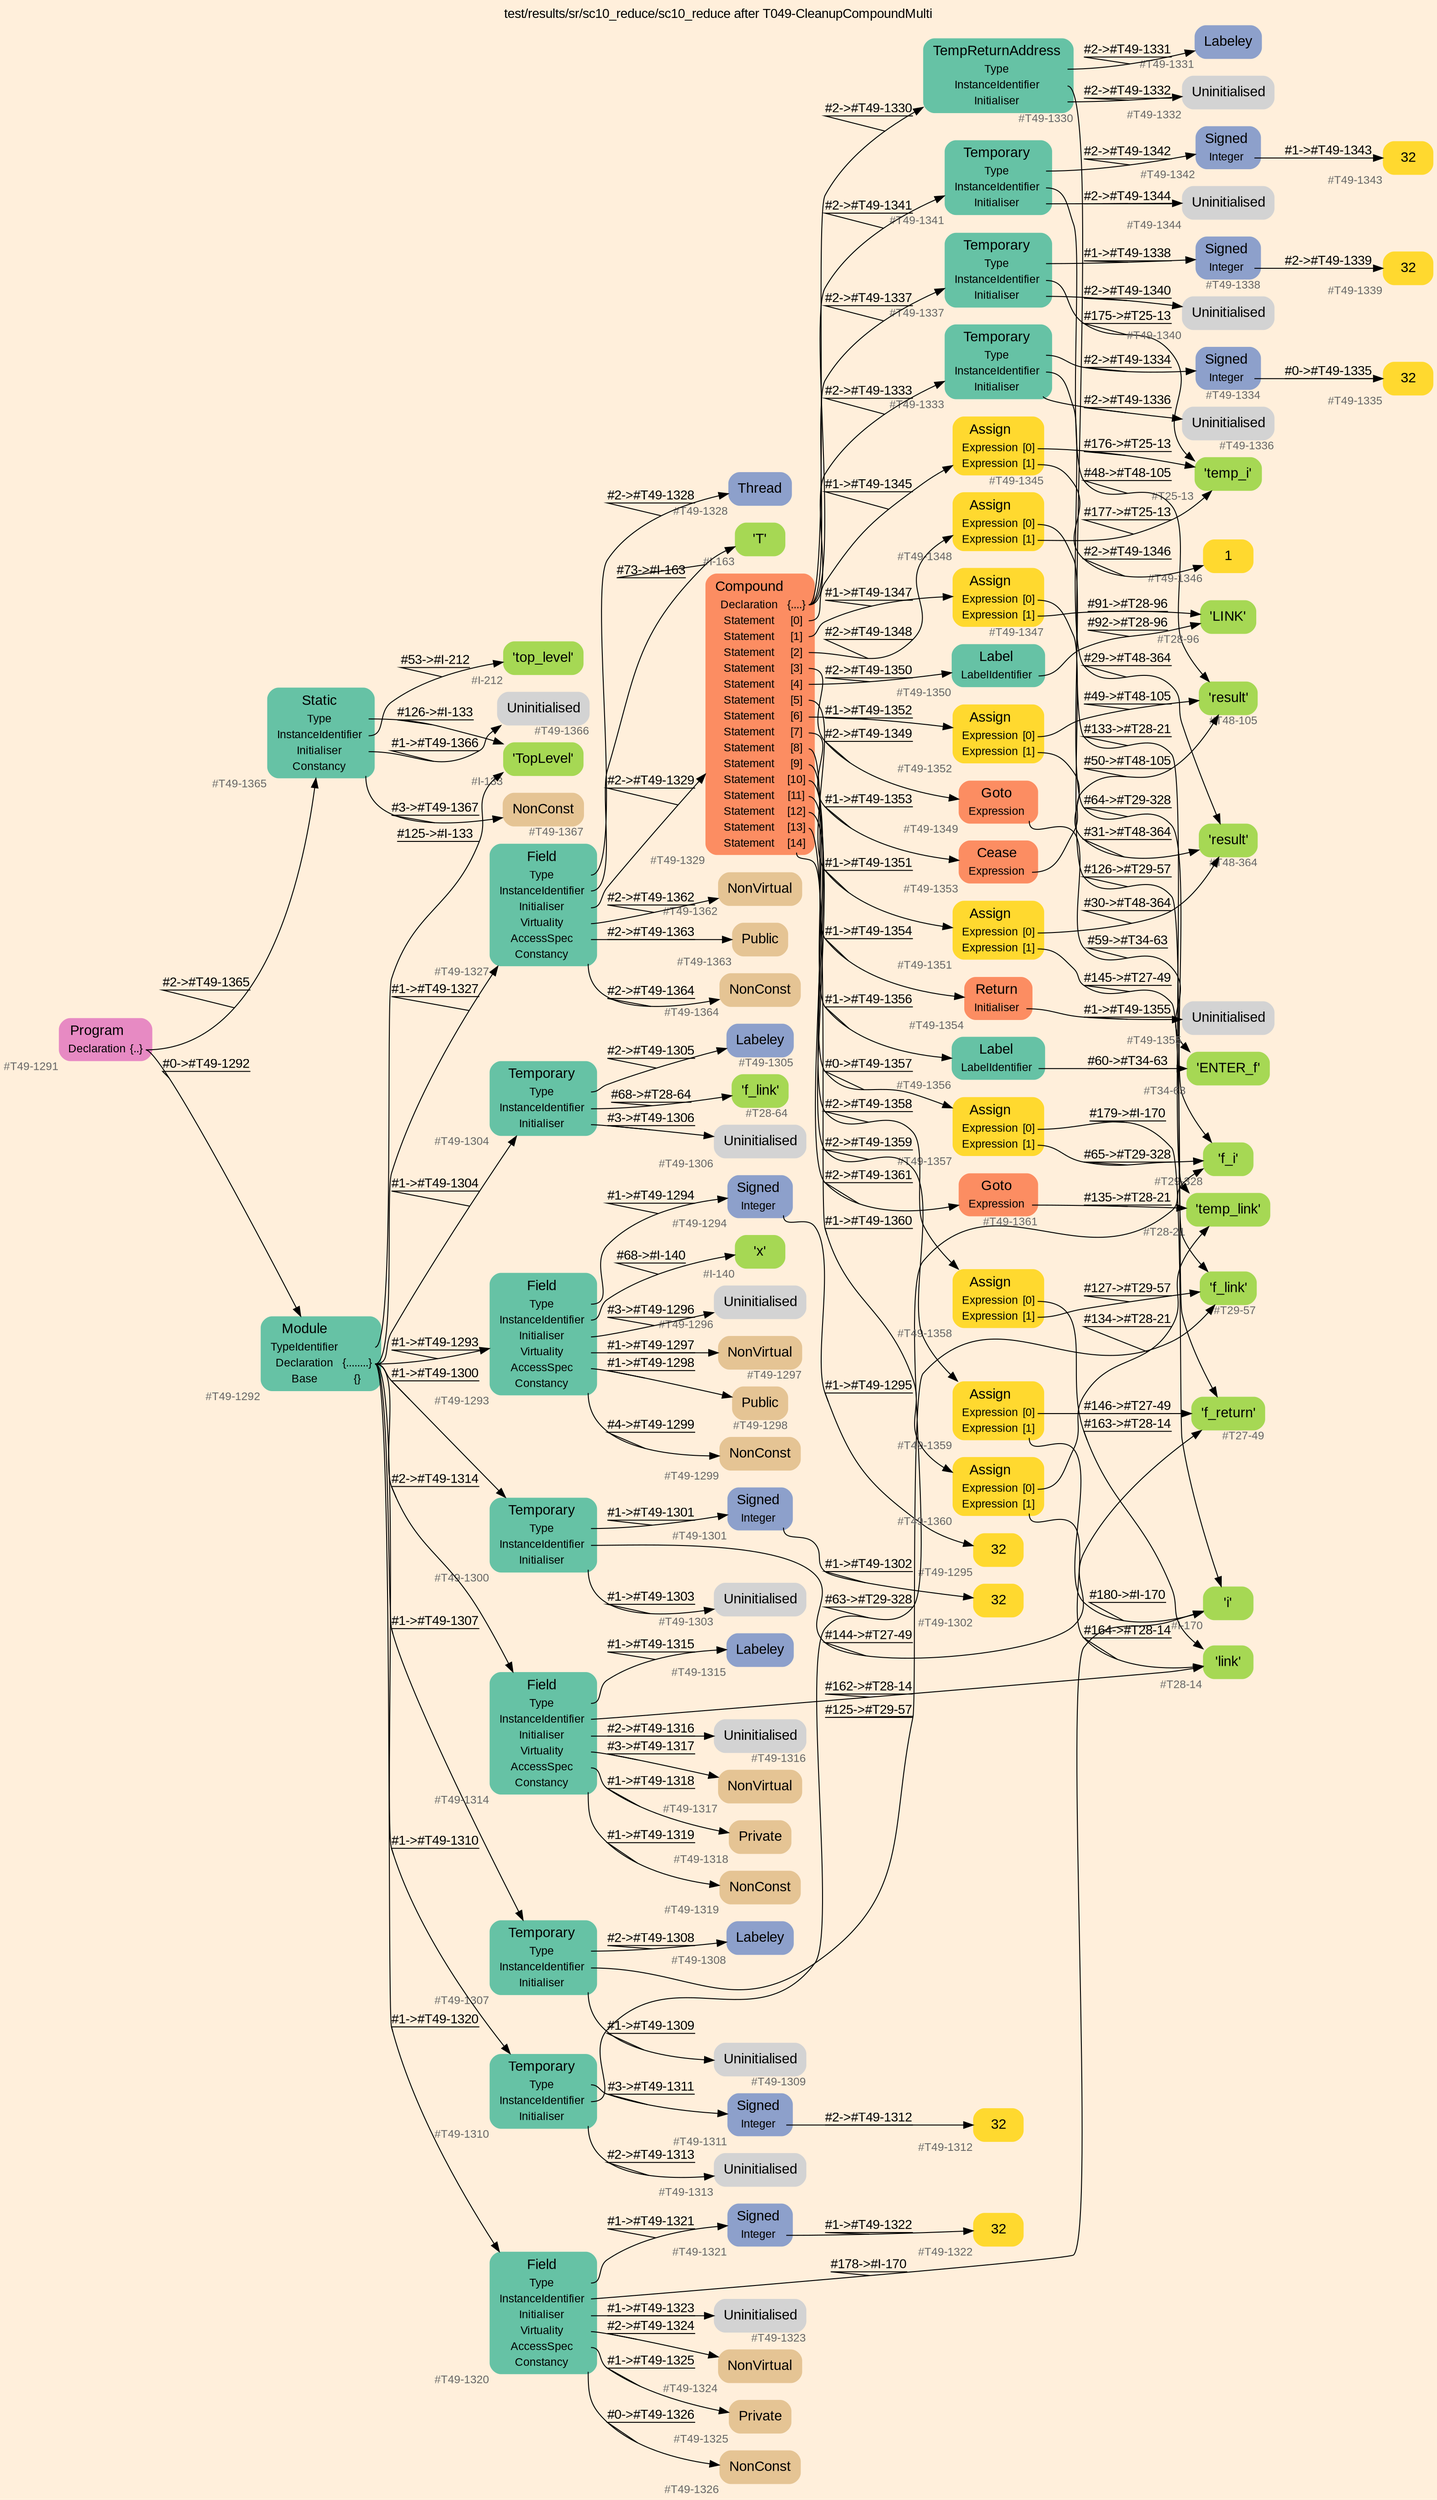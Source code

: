 digraph "test/results/sr/sc10_reduce/sc10_reduce after T049-CleanupCompoundMulti" {
label = "test/results/sr/sc10_reduce/sc10_reduce after T049-CleanupCompoundMulti"
labelloc = t
graph [
    rankdir = "LR"
    ranksep = 0.3
    bgcolor = antiquewhite1
    color = black
    fontcolor = black
    fontname = "Arial"
];
node [
    fontname = "Arial"
];
edge [
    fontname = "Arial"
];

// -------------------- node figure --------------------
// -------- block #T49-1291 ----------
"#T49-1291" [
    fillcolor = "/set28/4"
    xlabel = "#T49-1291"
    fontsize = "12"
    fontcolor = grey40
    shape = "plaintext"
    label = <<TABLE BORDER="0" CELLBORDER="0" CELLSPACING="0">
     <TR><TD><FONT COLOR="black" POINT-SIZE="15">Program</FONT></TD></TR>
     <TR><TD><FONT COLOR="black" POINT-SIZE="12">Declaration</FONT></TD><TD PORT="port0"><FONT COLOR="black" POINT-SIZE="12">{..}</FONT></TD></TR>
    </TABLE>>
    style = "rounded,filled"
];

// -------- block #T49-1292 ----------
"#T49-1292" [
    fillcolor = "/set28/1"
    xlabel = "#T49-1292"
    fontsize = "12"
    fontcolor = grey40
    shape = "plaintext"
    label = <<TABLE BORDER="0" CELLBORDER="0" CELLSPACING="0">
     <TR><TD><FONT COLOR="black" POINT-SIZE="15">Module</FONT></TD></TR>
     <TR><TD><FONT COLOR="black" POINT-SIZE="12">TypeIdentifier</FONT></TD><TD PORT="port0"></TD></TR>
     <TR><TD><FONT COLOR="black" POINT-SIZE="12">Declaration</FONT></TD><TD PORT="port1"><FONT COLOR="black" POINT-SIZE="12">{........}</FONT></TD></TR>
     <TR><TD><FONT COLOR="black" POINT-SIZE="12">Base</FONT></TD><TD PORT="port2"><FONT COLOR="black" POINT-SIZE="12">{}</FONT></TD></TR>
    </TABLE>>
    style = "rounded,filled"
];

// -------- block #I-133 ----------
"#I-133" [
    fillcolor = "/set28/5"
    xlabel = "#I-133"
    fontsize = "12"
    fontcolor = grey40
    shape = "plaintext"
    label = <<TABLE BORDER="0" CELLBORDER="0" CELLSPACING="0">
     <TR><TD><FONT COLOR="black" POINT-SIZE="15">'TopLevel'</FONT></TD></TR>
    </TABLE>>
    style = "rounded,filled"
];

// -------- block #T49-1293 ----------
"#T49-1293" [
    fillcolor = "/set28/1"
    xlabel = "#T49-1293"
    fontsize = "12"
    fontcolor = grey40
    shape = "plaintext"
    label = <<TABLE BORDER="0" CELLBORDER="0" CELLSPACING="0">
     <TR><TD><FONT COLOR="black" POINT-SIZE="15">Field</FONT></TD></TR>
     <TR><TD><FONT COLOR="black" POINT-SIZE="12">Type</FONT></TD><TD PORT="port0"></TD></TR>
     <TR><TD><FONT COLOR="black" POINT-SIZE="12">InstanceIdentifier</FONT></TD><TD PORT="port1"></TD></TR>
     <TR><TD><FONT COLOR="black" POINT-SIZE="12">Initialiser</FONT></TD><TD PORT="port2"></TD></TR>
     <TR><TD><FONT COLOR="black" POINT-SIZE="12">Virtuality</FONT></TD><TD PORT="port3"></TD></TR>
     <TR><TD><FONT COLOR="black" POINT-SIZE="12">AccessSpec</FONT></TD><TD PORT="port4"></TD></TR>
     <TR><TD><FONT COLOR="black" POINT-SIZE="12">Constancy</FONT></TD><TD PORT="port5"></TD></TR>
    </TABLE>>
    style = "rounded,filled"
];

// -------- block #T49-1294 ----------
"#T49-1294" [
    fillcolor = "/set28/3"
    xlabel = "#T49-1294"
    fontsize = "12"
    fontcolor = grey40
    shape = "plaintext"
    label = <<TABLE BORDER="0" CELLBORDER="0" CELLSPACING="0">
     <TR><TD><FONT COLOR="black" POINT-SIZE="15">Signed</FONT></TD></TR>
     <TR><TD><FONT COLOR="black" POINT-SIZE="12">Integer</FONT></TD><TD PORT="port0"></TD></TR>
    </TABLE>>
    style = "rounded,filled"
];

// -------- block #T49-1295 ----------
"#T49-1295" [
    fillcolor = "/set28/6"
    xlabel = "#T49-1295"
    fontsize = "12"
    fontcolor = grey40
    shape = "plaintext"
    label = <<TABLE BORDER="0" CELLBORDER="0" CELLSPACING="0">
     <TR><TD><FONT COLOR="black" POINT-SIZE="15">32</FONT></TD></TR>
    </TABLE>>
    style = "rounded,filled"
];

// -------- block #I-140 ----------
"#I-140" [
    fillcolor = "/set28/5"
    xlabel = "#I-140"
    fontsize = "12"
    fontcolor = grey40
    shape = "plaintext"
    label = <<TABLE BORDER="0" CELLBORDER="0" CELLSPACING="0">
     <TR><TD><FONT COLOR="black" POINT-SIZE="15">'x'</FONT></TD></TR>
    </TABLE>>
    style = "rounded,filled"
];

// -------- block #T49-1296 ----------
"#T49-1296" [
    xlabel = "#T49-1296"
    fontsize = "12"
    fontcolor = grey40
    shape = "plaintext"
    label = <<TABLE BORDER="0" CELLBORDER="0" CELLSPACING="0">
     <TR><TD><FONT COLOR="black" POINT-SIZE="15">Uninitialised</FONT></TD></TR>
    </TABLE>>
    style = "rounded,filled"
];

// -------- block #T49-1297 ----------
"#T49-1297" [
    fillcolor = "/set28/7"
    xlabel = "#T49-1297"
    fontsize = "12"
    fontcolor = grey40
    shape = "plaintext"
    label = <<TABLE BORDER="0" CELLBORDER="0" CELLSPACING="0">
     <TR><TD><FONT COLOR="black" POINT-SIZE="15">NonVirtual</FONT></TD></TR>
    </TABLE>>
    style = "rounded,filled"
];

// -------- block #T49-1298 ----------
"#T49-1298" [
    fillcolor = "/set28/7"
    xlabel = "#T49-1298"
    fontsize = "12"
    fontcolor = grey40
    shape = "plaintext"
    label = <<TABLE BORDER="0" CELLBORDER="0" CELLSPACING="0">
     <TR><TD><FONT COLOR="black" POINT-SIZE="15">Public</FONT></TD></TR>
    </TABLE>>
    style = "rounded,filled"
];

// -------- block #T49-1299 ----------
"#T49-1299" [
    fillcolor = "/set28/7"
    xlabel = "#T49-1299"
    fontsize = "12"
    fontcolor = grey40
    shape = "plaintext"
    label = <<TABLE BORDER="0" CELLBORDER="0" CELLSPACING="0">
     <TR><TD><FONT COLOR="black" POINT-SIZE="15">NonConst</FONT></TD></TR>
    </TABLE>>
    style = "rounded,filled"
];

// -------- block #T49-1300 ----------
"#T49-1300" [
    fillcolor = "/set28/1"
    xlabel = "#T49-1300"
    fontsize = "12"
    fontcolor = grey40
    shape = "plaintext"
    label = <<TABLE BORDER="0" CELLBORDER="0" CELLSPACING="0">
     <TR><TD><FONT COLOR="black" POINT-SIZE="15">Temporary</FONT></TD></TR>
     <TR><TD><FONT COLOR="black" POINT-SIZE="12">Type</FONT></TD><TD PORT="port0"></TD></TR>
     <TR><TD><FONT COLOR="black" POINT-SIZE="12">InstanceIdentifier</FONT></TD><TD PORT="port1"></TD></TR>
     <TR><TD><FONT COLOR="black" POINT-SIZE="12">Initialiser</FONT></TD><TD PORT="port2"></TD></TR>
    </TABLE>>
    style = "rounded,filled"
];

// -------- block #T49-1301 ----------
"#T49-1301" [
    fillcolor = "/set28/3"
    xlabel = "#T49-1301"
    fontsize = "12"
    fontcolor = grey40
    shape = "plaintext"
    label = <<TABLE BORDER="0" CELLBORDER="0" CELLSPACING="0">
     <TR><TD><FONT COLOR="black" POINT-SIZE="15">Signed</FONT></TD></TR>
     <TR><TD><FONT COLOR="black" POINT-SIZE="12">Integer</FONT></TD><TD PORT="port0"></TD></TR>
    </TABLE>>
    style = "rounded,filled"
];

// -------- block #T49-1302 ----------
"#T49-1302" [
    fillcolor = "/set28/6"
    xlabel = "#T49-1302"
    fontsize = "12"
    fontcolor = grey40
    shape = "plaintext"
    label = <<TABLE BORDER="0" CELLBORDER="0" CELLSPACING="0">
     <TR><TD><FONT COLOR="black" POINT-SIZE="15">32</FONT></TD></TR>
    </TABLE>>
    style = "rounded,filled"
];

// -------- block #T27-49 ----------
"#T27-49" [
    fillcolor = "/set28/5"
    xlabel = "#T27-49"
    fontsize = "12"
    fontcolor = grey40
    shape = "plaintext"
    label = <<TABLE BORDER="0" CELLBORDER="0" CELLSPACING="0">
     <TR><TD><FONT COLOR="black" POINT-SIZE="15">'f_return'</FONT></TD></TR>
    </TABLE>>
    style = "rounded,filled"
];

// -------- block #T49-1303 ----------
"#T49-1303" [
    xlabel = "#T49-1303"
    fontsize = "12"
    fontcolor = grey40
    shape = "plaintext"
    label = <<TABLE BORDER="0" CELLBORDER="0" CELLSPACING="0">
     <TR><TD><FONT COLOR="black" POINT-SIZE="15">Uninitialised</FONT></TD></TR>
    </TABLE>>
    style = "rounded,filled"
];

// -------- block #T49-1304 ----------
"#T49-1304" [
    fillcolor = "/set28/1"
    xlabel = "#T49-1304"
    fontsize = "12"
    fontcolor = grey40
    shape = "plaintext"
    label = <<TABLE BORDER="0" CELLBORDER="0" CELLSPACING="0">
     <TR><TD><FONT COLOR="black" POINT-SIZE="15">Temporary</FONT></TD></TR>
     <TR><TD><FONT COLOR="black" POINT-SIZE="12">Type</FONT></TD><TD PORT="port0"></TD></TR>
     <TR><TD><FONT COLOR="black" POINT-SIZE="12">InstanceIdentifier</FONT></TD><TD PORT="port1"></TD></TR>
     <TR><TD><FONT COLOR="black" POINT-SIZE="12">Initialiser</FONT></TD><TD PORT="port2"></TD></TR>
    </TABLE>>
    style = "rounded,filled"
];

// -------- block #T49-1305 ----------
"#T49-1305" [
    fillcolor = "/set28/3"
    xlabel = "#T49-1305"
    fontsize = "12"
    fontcolor = grey40
    shape = "plaintext"
    label = <<TABLE BORDER="0" CELLBORDER="0" CELLSPACING="0">
     <TR><TD><FONT COLOR="black" POINT-SIZE="15">Labeley</FONT></TD></TR>
    </TABLE>>
    style = "rounded,filled"
];

// -------- block #T28-64 ----------
"#T28-64" [
    fillcolor = "/set28/5"
    xlabel = "#T28-64"
    fontsize = "12"
    fontcolor = grey40
    shape = "plaintext"
    label = <<TABLE BORDER="0" CELLBORDER="0" CELLSPACING="0">
     <TR><TD><FONT COLOR="black" POINT-SIZE="15">'f_link'</FONT></TD></TR>
    </TABLE>>
    style = "rounded,filled"
];

// -------- block #T49-1306 ----------
"#T49-1306" [
    xlabel = "#T49-1306"
    fontsize = "12"
    fontcolor = grey40
    shape = "plaintext"
    label = <<TABLE BORDER="0" CELLBORDER="0" CELLSPACING="0">
     <TR><TD><FONT COLOR="black" POINT-SIZE="15">Uninitialised</FONT></TD></TR>
    </TABLE>>
    style = "rounded,filled"
];

// -------- block #T49-1307 ----------
"#T49-1307" [
    fillcolor = "/set28/1"
    xlabel = "#T49-1307"
    fontsize = "12"
    fontcolor = grey40
    shape = "plaintext"
    label = <<TABLE BORDER="0" CELLBORDER="0" CELLSPACING="0">
     <TR><TD><FONT COLOR="black" POINT-SIZE="15">Temporary</FONT></TD></TR>
     <TR><TD><FONT COLOR="black" POINT-SIZE="12">Type</FONT></TD><TD PORT="port0"></TD></TR>
     <TR><TD><FONT COLOR="black" POINT-SIZE="12">InstanceIdentifier</FONT></TD><TD PORT="port1"></TD></TR>
     <TR><TD><FONT COLOR="black" POINT-SIZE="12">Initialiser</FONT></TD><TD PORT="port2"></TD></TR>
    </TABLE>>
    style = "rounded,filled"
];

// -------- block #T49-1308 ----------
"#T49-1308" [
    fillcolor = "/set28/3"
    xlabel = "#T49-1308"
    fontsize = "12"
    fontcolor = grey40
    shape = "plaintext"
    label = <<TABLE BORDER="0" CELLBORDER="0" CELLSPACING="0">
     <TR><TD><FONT COLOR="black" POINT-SIZE="15">Labeley</FONT></TD></TR>
    </TABLE>>
    style = "rounded,filled"
];

// -------- block #T29-57 ----------
"#T29-57" [
    fillcolor = "/set28/5"
    xlabel = "#T29-57"
    fontsize = "12"
    fontcolor = grey40
    shape = "plaintext"
    label = <<TABLE BORDER="0" CELLBORDER="0" CELLSPACING="0">
     <TR><TD><FONT COLOR="black" POINT-SIZE="15">'f_link'</FONT></TD></TR>
    </TABLE>>
    style = "rounded,filled"
];

// -------- block #T49-1309 ----------
"#T49-1309" [
    xlabel = "#T49-1309"
    fontsize = "12"
    fontcolor = grey40
    shape = "plaintext"
    label = <<TABLE BORDER="0" CELLBORDER="0" CELLSPACING="0">
     <TR><TD><FONT COLOR="black" POINT-SIZE="15">Uninitialised</FONT></TD></TR>
    </TABLE>>
    style = "rounded,filled"
];

// -------- block #T49-1310 ----------
"#T49-1310" [
    fillcolor = "/set28/1"
    xlabel = "#T49-1310"
    fontsize = "12"
    fontcolor = grey40
    shape = "plaintext"
    label = <<TABLE BORDER="0" CELLBORDER="0" CELLSPACING="0">
     <TR><TD><FONT COLOR="black" POINT-SIZE="15">Temporary</FONT></TD></TR>
     <TR><TD><FONT COLOR="black" POINT-SIZE="12">Type</FONT></TD><TD PORT="port0"></TD></TR>
     <TR><TD><FONT COLOR="black" POINT-SIZE="12">InstanceIdentifier</FONT></TD><TD PORT="port1"></TD></TR>
     <TR><TD><FONT COLOR="black" POINT-SIZE="12">Initialiser</FONT></TD><TD PORT="port2"></TD></TR>
    </TABLE>>
    style = "rounded,filled"
];

// -------- block #T49-1311 ----------
"#T49-1311" [
    fillcolor = "/set28/3"
    xlabel = "#T49-1311"
    fontsize = "12"
    fontcolor = grey40
    shape = "plaintext"
    label = <<TABLE BORDER="0" CELLBORDER="0" CELLSPACING="0">
     <TR><TD><FONT COLOR="black" POINT-SIZE="15">Signed</FONT></TD></TR>
     <TR><TD><FONT COLOR="black" POINT-SIZE="12">Integer</FONT></TD><TD PORT="port0"></TD></TR>
    </TABLE>>
    style = "rounded,filled"
];

// -------- block #T49-1312 ----------
"#T49-1312" [
    fillcolor = "/set28/6"
    xlabel = "#T49-1312"
    fontsize = "12"
    fontcolor = grey40
    shape = "plaintext"
    label = <<TABLE BORDER="0" CELLBORDER="0" CELLSPACING="0">
     <TR><TD><FONT COLOR="black" POINT-SIZE="15">32</FONT></TD></TR>
    </TABLE>>
    style = "rounded,filled"
];

// -------- block #T29-328 ----------
"#T29-328" [
    fillcolor = "/set28/5"
    xlabel = "#T29-328"
    fontsize = "12"
    fontcolor = grey40
    shape = "plaintext"
    label = <<TABLE BORDER="0" CELLBORDER="0" CELLSPACING="0">
     <TR><TD><FONT COLOR="black" POINT-SIZE="15">'f_i'</FONT></TD></TR>
    </TABLE>>
    style = "rounded,filled"
];

// -------- block #T49-1313 ----------
"#T49-1313" [
    xlabel = "#T49-1313"
    fontsize = "12"
    fontcolor = grey40
    shape = "plaintext"
    label = <<TABLE BORDER="0" CELLBORDER="0" CELLSPACING="0">
     <TR><TD><FONT COLOR="black" POINT-SIZE="15">Uninitialised</FONT></TD></TR>
    </TABLE>>
    style = "rounded,filled"
];

// -------- block #T49-1314 ----------
"#T49-1314" [
    fillcolor = "/set28/1"
    xlabel = "#T49-1314"
    fontsize = "12"
    fontcolor = grey40
    shape = "plaintext"
    label = <<TABLE BORDER="0" CELLBORDER="0" CELLSPACING="0">
     <TR><TD><FONT COLOR="black" POINT-SIZE="15">Field</FONT></TD></TR>
     <TR><TD><FONT COLOR="black" POINT-SIZE="12">Type</FONT></TD><TD PORT="port0"></TD></TR>
     <TR><TD><FONT COLOR="black" POINT-SIZE="12">InstanceIdentifier</FONT></TD><TD PORT="port1"></TD></TR>
     <TR><TD><FONT COLOR="black" POINT-SIZE="12">Initialiser</FONT></TD><TD PORT="port2"></TD></TR>
     <TR><TD><FONT COLOR="black" POINT-SIZE="12">Virtuality</FONT></TD><TD PORT="port3"></TD></TR>
     <TR><TD><FONT COLOR="black" POINT-SIZE="12">AccessSpec</FONT></TD><TD PORT="port4"></TD></TR>
     <TR><TD><FONT COLOR="black" POINT-SIZE="12">Constancy</FONT></TD><TD PORT="port5"></TD></TR>
    </TABLE>>
    style = "rounded,filled"
];

// -------- block #T49-1315 ----------
"#T49-1315" [
    fillcolor = "/set28/3"
    xlabel = "#T49-1315"
    fontsize = "12"
    fontcolor = grey40
    shape = "plaintext"
    label = <<TABLE BORDER="0" CELLBORDER="0" CELLSPACING="0">
     <TR><TD><FONT COLOR="black" POINT-SIZE="15">Labeley</FONT></TD></TR>
    </TABLE>>
    style = "rounded,filled"
];

// -------- block #T28-14 ----------
"#T28-14" [
    fillcolor = "/set28/5"
    xlabel = "#T28-14"
    fontsize = "12"
    fontcolor = grey40
    shape = "plaintext"
    label = <<TABLE BORDER="0" CELLBORDER="0" CELLSPACING="0">
     <TR><TD><FONT COLOR="black" POINT-SIZE="15">'link'</FONT></TD></TR>
    </TABLE>>
    style = "rounded,filled"
];

// -------- block #T49-1316 ----------
"#T49-1316" [
    xlabel = "#T49-1316"
    fontsize = "12"
    fontcolor = grey40
    shape = "plaintext"
    label = <<TABLE BORDER="0" CELLBORDER="0" CELLSPACING="0">
     <TR><TD><FONT COLOR="black" POINT-SIZE="15">Uninitialised</FONT></TD></TR>
    </TABLE>>
    style = "rounded,filled"
];

// -------- block #T49-1317 ----------
"#T49-1317" [
    fillcolor = "/set28/7"
    xlabel = "#T49-1317"
    fontsize = "12"
    fontcolor = grey40
    shape = "plaintext"
    label = <<TABLE BORDER="0" CELLBORDER="0" CELLSPACING="0">
     <TR><TD><FONT COLOR="black" POINT-SIZE="15">NonVirtual</FONT></TD></TR>
    </TABLE>>
    style = "rounded,filled"
];

// -------- block #T49-1318 ----------
"#T49-1318" [
    fillcolor = "/set28/7"
    xlabel = "#T49-1318"
    fontsize = "12"
    fontcolor = grey40
    shape = "plaintext"
    label = <<TABLE BORDER="0" CELLBORDER="0" CELLSPACING="0">
     <TR><TD><FONT COLOR="black" POINT-SIZE="15">Private</FONT></TD></TR>
    </TABLE>>
    style = "rounded,filled"
];

// -------- block #T49-1319 ----------
"#T49-1319" [
    fillcolor = "/set28/7"
    xlabel = "#T49-1319"
    fontsize = "12"
    fontcolor = grey40
    shape = "plaintext"
    label = <<TABLE BORDER="0" CELLBORDER="0" CELLSPACING="0">
     <TR><TD><FONT COLOR="black" POINT-SIZE="15">NonConst</FONT></TD></TR>
    </TABLE>>
    style = "rounded,filled"
];

// -------- block #T49-1320 ----------
"#T49-1320" [
    fillcolor = "/set28/1"
    xlabel = "#T49-1320"
    fontsize = "12"
    fontcolor = grey40
    shape = "plaintext"
    label = <<TABLE BORDER="0" CELLBORDER="0" CELLSPACING="0">
     <TR><TD><FONT COLOR="black" POINT-SIZE="15">Field</FONT></TD></TR>
     <TR><TD><FONT COLOR="black" POINT-SIZE="12">Type</FONT></TD><TD PORT="port0"></TD></TR>
     <TR><TD><FONT COLOR="black" POINT-SIZE="12">InstanceIdentifier</FONT></TD><TD PORT="port1"></TD></TR>
     <TR><TD><FONT COLOR="black" POINT-SIZE="12">Initialiser</FONT></TD><TD PORT="port2"></TD></TR>
     <TR><TD><FONT COLOR="black" POINT-SIZE="12">Virtuality</FONT></TD><TD PORT="port3"></TD></TR>
     <TR><TD><FONT COLOR="black" POINT-SIZE="12">AccessSpec</FONT></TD><TD PORT="port4"></TD></TR>
     <TR><TD><FONT COLOR="black" POINT-SIZE="12">Constancy</FONT></TD><TD PORT="port5"></TD></TR>
    </TABLE>>
    style = "rounded,filled"
];

// -------- block #T49-1321 ----------
"#T49-1321" [
    fillcolor = "/set28/3"
    xlabel = "#T49-1321"
    fontsize = "12"
    fontcolor = grey40
    shape = "plaintext"
    label = <<TABLE BORDER="0" CELLBORDER="0" CELLSPACING="0">
     <TR><TD><FONT COLOR="black" POINT-SIZE="15">Signed</FONT></TD></TR>
     <TR><TD><FONT COLOR="black" POINT-SIZE="12">Integer</FONT></TD><TD PORT="port0"></TD></TR>
    </TABLE>>
    style = "rounded,filled"
];

// -------- block #T49-1322 ----------
"#T49-1322" [
    fillcolor = "/set28/6"
    xlabel = "#T49-1322"
    fontsize = "12"
    fontcolor = grey40
    shape = "plaintext"
    label = <<TABLE BORDER="0" CELLBORDER="0" CELLSPACING="0">
     <TR><TD><FONT COLOR="black" POINT-SIZE="15">32</FONT></TD></TR>
    </TABLE>>
    style = "rounded,filled"
];

// -------- block #I-170 ----------
"#I-170" [
    fillcolor = "/set28/5"
    xlabel = "#I-170"
    fontsize = "12"
    fontcolor = grey40
    shape = "plaintext"
    label = <<TABLE BORDER="0" CELLBORDER="0" CELLSPACING="0">
     <TR><TD><FONT COLOR="black" POINT-SIZE="15">'i'</FONT></TD></TR>
    </TABLE>>
    style = "rounded,filled"
];

// -------- block #T49-1323 ----------
"#T49-1323" [
    xlabel = "#T49-1323"
    fontsize = "12"
    fontcolor = grey40
    shape = "plaintext"
    label = <<TABLE BORDER="0" CELLBORDER="0" CELLSPACING="0">
     <TR><TD><FONT COLOR="black" POINT-SIZE="15">Uninitialised</FONT></TD></TR>
    </TABLE>>
    style = "rounded,filled"
];

// -------- block #T49-1324 ----------
"#T49-1324" [
    fillcolor = "/set28/7"
    xlabel = "#T49-1324"
    fontsize = "12"
    fontcolor = grey40
    shape = "plaintext"
    label = <<TABLE BORDER="0" CELLBORDER="0" CELLSPACING="0">
     <TR><TD><FONT COLOR="black" POINT-SIZE="15">NonVirtual</FONT></TD></TR>
    </TABLE>>
    style = "rounded,filled"
];

// -------- block #T49-1325 ----------
"#T49-1325" [
    fillcolor = "/set28/7"
    xlabel = "#T49-1325"
    fontsize = "12"
    fontcolor = grey40
    shape = "plaintext"
    label = <<TABLE BORDER="0" CELLBORDER="0" CELLSPACING="0">
     <TR><TD><FONT COLOR="black" POINT-SIZE="15">Private</FONT></TD></TR>
    </TABLE>>
    style = "rounded,filled"
];

// -------- block #T49-1326 ----------
"#T49-1326" [
    fillcolor = "/set28/7"
    xlabel = "#T49-1326"
    fontsize = "12"
    fontcolor = grey40
    shape = "plaintext"
    label = <<TABLE BORDER="0" CELLBORDER="0" CELLSPACING="0">
     <TR><TD><FONT COLOR="black" POINT-SIZE="15">NonConst</FONT></TD></TR>
    </TABLE>>
    style = "rounded,filled"
];

// -------- block #T49-1327 ----------
"#T49-1327" [
    fillcolor = "/set28/1"
    xlabel = "#T49-1327"
    fontsize = "12"
    fontcolor = grey40
    shape = "plaintext"
    label = <<TABLE BORDER="0" CELLBORDER="0" CELLSPACING="0">
     <TR><TD><FONT COLOR="black" POINT-SIZE="15">Field</FONT></TD></TR>
     <TR><TD><FONT COLOR="black" POINT-SIZE="12">Type</FONT></TD><TD PORT="port0"></TD></TR>
     <TR><TD><FONT COLOR="black" POINT-SIZE="12">InstanceIdentifier</FONT></TD><TD PORT="port1"></TD></TR>
     <TR><TD><FONT COLOR="black" POINT-SIZE="12">Initialiser</FONT></TD><TD PORT="port2"></TD></TR>
     <TR><TD><FONT COLOR="black" POINT-SIZE="12">Virtuality</FONT></TD><TD PORT="port3"></TD></TR>
     <TR><TD><FONT COLOR="black" POINT-SIZE="12">AccessSpec</FONT></TD><TD PORT="port4"></TD></TR>
     <TR><TD><FONT COLOR="black" POINT-SIZE="12">Constancy</FONT></TD><TD PORT="port5"></TD></TR>
    </TABLE>>
    style = "rounded,filled"
];

// -------- block #T49-1328 ----------
"#T49-1328" [
    fillcolor = "/set28/3"
    xlabel = "#T49-1328"
    fontsize = "12"
    fontcolor = grey40
    shape = "plaintext"
    label = <<TABLE BORDER="0" CELLBORDER="0" CELLSPACING="0">
     <TR><TD><FONT COLOR="black" POINT-SIZE="15">Thread</FONT></TD></TR>
    </TABLE>>
    style = "rounded,filled"
];

// -------- block #I-163 ----------
"#I-163" [
    fillcolor = "/set28/5"
    xlabel = "#I-163"
    fontsize = "12"
    fontcolor = grey40
    shape = "plaintext"
    label = <<TABLE BORDER="0" CELLBORDER="0" CELLSPACING="0">
     <TR><TD><FONT COLOR="black" POINT-SIZE="15">'T'</FONT></TD></TR>
    </TABLE>>
    style = "rounded,filled"
];

// -------- block #T49-1329 ----------
"#T49-1329" [
    fillcolor = "/set28/2"
    xlabel = "#T49-1329"
    fontsize = "12"
    fontcolor = grey40
    shape = "plaintext"
    label = <<TABLE BORDER="0" CELLBORDER="0" CELLSPACING="0">
     <TR><TD><FONT COLOR="black" POINT-SIZE="15">Compound</FONT></TD></TR>
     <TR><TD><FONT COLOR="black" POINT-SIZE="12">Declaration</FONT></TD><TD PORT="port0"><FONT COLOR="black" POINT-SIZE="12">{....}</FONT></TD></TR>
     <TR><TD><FONT COLOR="black" POINT-SIZE="12">Statement</FONT></TD><TD PORT="port1"><FONT COLOR="black" POINT-SIZE="12">[0]</FONT></TD></TR>
     <TR><TD><FONT COLOR="black" POINT-SIZE="12">Statement</FONT></TD><TD PORT="port2"><FONT COLOR="black" POINT-SIZE="12">[1]</FONT></TD></TR>
     <TR><TD><FONT COLOR="black" POINT-SIZE="12">Statement</FONT></TD><TD PORT="port3"><FONT COLOR="black" POINT-SIZE="12">[2]</FONT></TD></TR>
     <TR><TD><FONT COLOR="black" POINT-SIZE="12">Statement</FONT></TD><TD PORT="port4"><FONT COLOR="black" POINT-SIZE="12">[3]</FONT></TD></TR>
     <TR><TD><FONT COLOR="black" POINT-SIZE="12">Statement</FONT></TD><TD PORT="port5"><FONT COLOR="black" POINT-SIZE="12">[4]</FONT></TD></TR>
     <TR><TD><FONT COLOR="black" POINT-SIZE="12">Statement</FONT></TD><TD PORT="port6"><FONT COLOR="black" POINT-SIZE="12">[5]</FONT></TD></TR>
     <TR><TD><FONT COLOR="black" POINT-SIZE="12">Statement</FONT></TD><TD PORT="port7"><FONT COLOR="black" POINT-SIZE="12">[6]</FONT></TD></TR>
     <TR><TD><FONT COLOR="black" POINT-SIZE="12">Statement</FONT></TD><TD PORT="port8"><FONT COLOR="black" POINT-SIZE="12">[7]</FONT></TD></TR>
     <TR><TD><FONT COLOR="black" POINT-SIZE="12">Statement</FONT></TD><TD PORT="port9"><FONT COLOR="black" POINT-SIZE="12">[8]</FONT></TD></TR>
     <TR><TD><FONT COLOR="black" POINT-SIZE="12">Statement</FONT></TD><TD PORT="port10"><FONT COLOR="black" POINT-SIZE="12">[9]</FONT></TD></TR>
     <TR><TD><FONT COLOR="black" POINT-SIZE="12">Statement</FONT></TD><TD PORT="port11"><FONT COLOR="black" POINT-SIZE="12">[10]</FONT></TD></TR>
     <TR><TD><FONT COLOR="black" POINT-SIZE="12">Statement</FONT></TD><TD PORT="port12"><FONT COLOR="black" POINT-SIZE="12">[11]</FONT></TD></TR>
     <TR><TD><FONT COLOR="black" POINT-SIZE="12">Statement</FONT></TD><TD PORT="port13"><FONT COLOR="black" POINT-SIZE="12">[12]</FONT></TD></TR>
     <TR><TD><FONT COLOR="black" POINT-SIZE="12">Statement</FONT></TD><TD PORT="port14"><FONT COLOR="black" POINT-SIZE="12">[13]</FONT></TD></TR>
     <TR><TD><FONT COLOR="black" POINT-SIZE="12">Statement</FONT></TD><TD PORT="port15"><FONT COLOR="black" POINT-SIZE="12">[14]</FONT></TD></TR>
    </TABLE>>
    style = "rounded,filled"
];

// -------- block #T49-1330 ----------
"#T49-1330" [
    fillcolor = "/set28/1"
    xlabel = "#T49-1330"
    fontsize = "12"
    fontcolor = grey40
    shape = "plaintext"
    label = <<TABLE BORDER="0" CELLBORDER="0" CELLSPACING="0">
     <TR><TD><FONT COLOR="black" POINT-SIZE="15">TempReturnAddress</FONT></TD></TR>
     <TR><TD><FONT COLOR="black" POINT-SIZE="12">Type</FONT></TD><TD PORT="port0"></TD></TR>
     <TR><TD><FONT COLOR="black" POINT-SIZE="12">InstanceIdentifier</FONT></TD><TD PORT="port1"></TD></TR>
     <TR><TD><FONT COLOR="black" POINT-SIZE="12">Initialiser</FONT></TD><TD PORT="port2"></TD></TR>
    </TABLE>>
    style = "rounded,filled"
];

// -------- block #T49-1331 ----------
"#T49-1331" [
    fillcolor = "/set28/3"
    xlabel = "#T49-1331"
    fontsize = "12"
    fontcolor = grey40
    shape = "plaintext"
    label = <<TABLE BORDER="0" CELLBORDER="0" CELLSPACING="0">
     <TR><TD><FONT COLOR="black" POINT-SIZE="15">Labeley</FONT></TD></TR>
    </TABLE>>
    style = "rounded,filled"
];

// -------- block #T28-21 ----------
"#T28-21" [
    fillcolor = "/set28/5"
    xlabel = "#T28-21"
    fontsize = "12"
    fontcolor = grey40
    shape = "plaintext"
    label = <<TABLE BORDER="0" CELLBORDER="0" CELLSPACING="0">
     <TR><TD><FONT COLOR="black" POINT-SIZE="15">'temp_link'</FONT></TD></TR>
    </TABLE>>
    style = "rounded,filled"
];

// -------- block #T49-1332 ----------
"#T49-1332" [
    xlabel = "#T49-1332"
    fontsize = "12"
    fontcolor = grey40
    shape = "plaintext"
    label = <<TABLE BORDER="0" CELLBORDER="0" CELLSPACING="0">
     <TR><TD><FONT COLOR="black" POINT-SIZE="15">Uninitialised</FONT></TD></TR>
    </TABLE>>
    style = "rounded,filled"
];

// -------- block #T49-1333 ----------
"#T49-1333" [
    fillcolor = "/set28/1"
    xlabel = "#T49-1333"
    fontsize = "12"
    fontcolor = grey40
    shape = "plaintext"
    label = <<TABLE BORDER="0" CELLBORDER="0" CELLSPACING="0">
     <TR><TD><FONT COLOR="black" POINT-SIZE="15">Temporary</FONT></TD></TR>
     <TR><TD><FONT COLOR="black" POINT-SIZE="12">Type</FONT></TD><TD PORT="port0"></TD></TR>
     <TR><TD><FONT COLOR="black" POINT-SIZE="12">InstanceIdentifier</FONT></TD><TD PORT="port1"></TD></TR>
     <TR><TD><FONT COLOR="black" POINT-SIZE="12">Initialiser</FONT></TD><TD PORT="port2"></TD></TR>
    </TABLE>>
    style = "rounded,filled"
];

// -------- block #T49-1334 ----------
"#T49-1334" [
    fillcolor = "/set28/3"
    xlabel = "#T49-1334"
    fontsize = "12"
    fontcolor = grey40
    shape = "plaintext"
    label = <<TABLE BORDER="0" CELLBORDER="0" CELLSPACING="0">
     <TR><TD><FONT COLOR="black" POINT-SIZE="15">Signed</FONT></TD></TR>
     <TR><TD><FONT COLOR="black" POINT-SIZE="12">Integer</FONT></TD><TD PORT="port0"></TD></TR>
    </TABLE>>
    style = "rounded,filled"
];

// -------- block #T49-1335 ----------
"#T49-1335" [
    fillcolor = "/set28/6"
    xlabel = "#T49-1335"
    fontsize = "12"
    fontcolor = grey40
    shape = "plaintext"
    label = <<TABLE BORDER="0" CELLBORDER="0" CELLSPACING="0">
     <TR><TD><FONT COLOR="black" POINT-SIZE="15">32</FONT></TD></TR>
    </TABLE>>
    style = "rounded,filled"
];

// -------- block #T48-364 ----------
"#T48-364" [
    fillcolor = "/set28/5"
    xlabel = "#T48-364"
    fontsize = "12"
    fontcolor = grey40
    shape = "plaintext"
    label = <<TABLE BORDER="0" CELLBORDER="0" CELLSPACING="0">
     <TR><TD><FONT COLOR="black" POINT-SIZE="15">'result'</FONT></TD></TR>
    </TABLE>>
    style = "rounded,filled"
];

// -------- block #T49-1336 ----------
"#T49-1336" [
    xlabel = "#T49-1336"
    fontsize = "12"
    fontcolor = grey40
    shape = "plaintext"
    label = <<TABLE BORDER="0" CELLBORDER="0" CELLSPACING="0">
     <TR><TD><FONT COLOR="black" POINT-SIZE="15">Uninitialised</FONT></TD></TR>
    </TABLE>>
    style = "rounded,filled"
];

// -------- block #T49-1337 ----------
"#T49-1337" [
    fillcolor = "/set28/1"
    xlabel = "#T49-1337"
    fontsize = "12"
    fontcolor = grey40
    shape = "plaintext"
    label = <<TABLE BORDER="0" CELLBORDER="0" CELLSPACING="0">
     <TR><TD><FONT COLOR="black" POINT-SIZE="15">Temporary</FONT></TD></TR>
     <TR><TD><FONT COLOR="black" POINT-SIZE="12">Type</FONT></TD><TD PORT="port0"></TD></TR>
     <TR><TD><FONT COLOR="black" POINT-SIZE="12">InstanceIdentifier</FONT></TD><TD PORT="port1"></TD></TR>
     <TR><TD><FONT COLOR="black" POINT-SIZE="12">Initialiser</FONT></TD><TD PORT="port2"></TD></TR>
    </TABLE>>
    style = "rounded,filled"
];

// -------- block #T49-1338 ----------
"#T49-1338" [
    fillcolor = "/set28/3"
    xlabel = "#T49-1338"
    fontsize = "12"
    fontcolor = grey40
    shape = "plaintext"
    label = <<TABLE BORDER="0" CELLBORDER="0" CELLSPACING="0">
     <TR><TD><FONT COLOR="black" POINT-SIZE="15">Signed</FONT></TD></TR>
     <TR><TD><FONT COLOR="black" POINT-SIZE="12">Integer</FONT></TD><TD PORT="port0"></TD></TR>
    </TABLE>>
    style = "rounded,filled"
];

// -------- block #T49-1339 ----------
"#T49-1339" [
    fillcolor = "/set28/6"
    xlabel = "#T49-1339"
    fontsize = "12"
    fontcolor = grey40
    shape = "plaintext"
    label = <<TABLE BORDER="0" CELLBORDER="0" CELLSPACING="0">
     <TR><TD><FONT COLOR="black" POINT-SIZE="15">32</FONT></TD></TR>
    </TABLE>>
    style = "rounded,filled"
];

// -------- block #T25-13 ----------
"#T25-13" [
    fillcolor = "/set28/5"
    xlabel = "#T25-13"
    fontsize = "12"
    fontcolor = grey40
    shape = "plaintext"
    label = <<TABLE BORDER="0" CELLBORDER="0" CELLSPACING="0">
     <TR><TD><FONT COLOR="black" POINT-SIZE="15">'temp_i'</FONT></TD></TR>
    </TABLE>>
    style = "rounded,filled"
];

// -------- block #T49-1340 ----------
"#T49-1340" [
    xlabel = "#T49-1340"
    fontsize = "12"
    fontcolor = grey40
    shape = "plaintext"
    label = <<TABLE BORDER="0" CELLBORDER="0" CELLSPACING="0">
     <TR><TD><FONT COLOR="black" POINT-SIZE="15">Uninitialised</FONT></TD></TR>
    </TABLE>>
    style = "rounded,filled"
];

// -------- block #T49-1341 ----------
"#T49-1341" [
    fillcolor = "/set28/1"
    xlabel = "#T49-1341"
    fontsize = "12"
    fontcolor = grey40
    shape = "plaintext"
    label = <<TABLE BORDER="0" CELLBORDER="0" CELLSPACING="0">
     <TR><TD><FONT COLOR="black" POINT-SIZE="15">Temporary</FONT></TD></TR>
     <TR><TD><FONT COLOR="black" POINT-SIZE="12">Type</FONT></TD><TD PORT="port0"></TD></TR>
     <TR><TD><FONT COLOR="black" POINT-SIZE="12">InstanceIdentifier</FONT></TD><TD PORT="port1"></TD></TR>
     <TR><TD><FONT COLOR="black" POINT-SIZE="12">Initialiser</FONT></TD><TD PORT="port2"></TD></TR>
    </TABLE>>
    style = "rounded,filled"
];

// -------- block #T49-1342 ----------
"#T49-1342" [
    fillcolor = "/set28/3"
    xlabel = "#T49-1342"
    fontsize = "12"
    fontcolor = grey40
    shape = "plaintext"
    label = <<TABLE BORDER="0" CELLBORDER="0" CELLSPACING="0">
     <TR><TD><FONT COLOR="black" POINT-SIZE="15">Signed</FONT></TD></TR>
     <TR><TD><FONT COLOR="black" POINT-SIZE="12">Integer</FONT></TD><TD PORT="port0"></TD></TR>
    </TABLE>>
    style = "rounded,filled"
];

// -------- block #T49-1343 ----------
"#T49-1343" [
    fillcolor = "/set28/6"
    xlabel = "#T49-1343"
    fontsize = "12"
    fontcolor = grey40
    shape = "plaintext"
    label = <<TABLE BORDER="0" CELLBORDER="0" CELLSPACING="0">
     <TR><TD><FONT COLOR="black" POINT-SIZE="15">32</FONT></TD></TR>
    </TABLE>>
    style = "rounded,filled"
];

// -------- block #T48-105 ----------
"#T48-105" [
    fillcolor = "/set28/5"
    xlabel = "#T48-105"
    fontsize = "12"
    fontcolor = grey40
    shape = "plaintext"
    label = <<TABLE BORDER="0" CELLBORDER="0" CELLSPACING="0">
     <TR><TD><FONT COLOR="black" POINT-SIZE="15">'result'</FONT></TD></TR>
    </TABLE>>
    style = "rounded,filled"
];

// -------- block #T49-1344 ----------
"#T49-1344" [
    xlabel = "#T49-1344"
    fontsize = "12"
    fontcolor = grey40
    shape = "plaintext"
    label = <<TABLE BORDER="0" CELLBORDER="0" CELLSPACING="0">
     <TR><TD><FONT COLOR="black" POINT-SIZE="15">Uninitialised</FONT></TD></TR>
    </TABLE>>
    style = "rounded,filled"
];

// -------- block #T49-1345 ----------
"#T49-1345" [
    fillcolor = "/set28/6"
    xlabel = "#T49-1345"
    fontsize = "12"
    fontcolor = grey40
    shape = "plaintext"
    label = <<TABLE BORDER="0" CELLBORDER="0" CELLSPACING="0">
     <TR><TD><FONT COLOR="black" POINT-SIZE="15">Assign</FONT></TD></TR>
     <TR><TD><FONT COLOR="black" POINT-SIZE="12">Expression</FONT></TD><TD PORT="port0"><FONT COLOR="black" POINT-SIZE="12">[0]</FONT></TD></TR>
     <TR><TD><FONT COLOR="black" POINT-SIZE="12">Expression</FONT></TD><TD PORT="port1"><FONT COLOR="black" POINT-SIZE="12">[1]</FONT></TD></TR>
    </TABLE>>
    style = "rounded,filled"
];

// -------- block #T49-1346 ----------
"#T49-1346" [
    fillcolor = "/set28/6"
    xlabel = "#T49-1346"
    fontsize = "12"
    fontcolor = grey40
    shape = "plaintext"
    label = <<TABLE BORDER="0" CELLBORDER="0" CELLSPACING="0">
     <TR><TD><FONT COLOR="black" POINT-SIZE="15">1</FONT></TD></TR>
    </TABLE>>
    style = "rounded,filled"
];

// -------- block #T49-1347 ----------
"#T49-1347" [
    fillcolor = "/set28/6"
    xlabel = "#T49-1347"
    fontsize = "12"
    fontcolor = grey40
    shape = "plaintext"
    label = <<TABLE BORDER="0" CELLBORDER="0" CELLSPACING="0">
     <TR><TD><FONT COLOR="black" POINT-SIZE="15">Assign</FONT></TD></TR>
     <TR><TD><FONT COLOR="black" POINT-SIZE="12">Expression</FONT></TD><TD PORT="port0"><FONT COLOR="black" POINT-SIZE="12">[0]</FONT></TD></TR>
     <TR><TD><FONT COLOR="black" POINT-SIZE="12">Expression</FONT></TD><TD PORT="port1"><FONT COLOR="black" POINT-SIZE="12">[1]</FONT></TD></TR>
    </TABLE>>
    style = "rounded,filled"
];

// -------- block #T28-96 ----------
"#T28-96" [
    fillcolor = "/set28/5"
    xlabel = "#T28-96"
    fontsize = "12"
    fontcolor = grey40
    shape = "plaintext"
    label = <<TABLE BORDER="0" CELLBORDER="0" CELLSPACING="0">
     <TR><TD><FONT COLOR="black" POINT-SIZE="15">'LINK'</FONT></TD></TR>
    </TABLE>>
    style = "rounded,filled"
];

// -------- block #T49-1348 ----------
"#T49-1348" [
    fillcolor = "/set28/6"
    xlabel = "#T49-1348"
    fontsize = "12"
    fontcolor = grey40
    shape = "plaintext"
    label = <<TABLE BORDER="0" CELLBORDER="0" CELLSPACING="0">
     <TR><TD><FONT COLOR="black" POINT-SIZE="15">Assign</FONT></TD></TR>
     <TR><TD><FONT COLOR="black" POINT-SIZE="12">Expression</FONT></TD><TD PORT="port0"><FONT COLOR="black" POINT-SIZE="12">[0]</FONT></TD></TR>
     <TR><TD><FONT COLOR="black" POINT-SIZE="12">Expression</FONT></TD><TD PORT="port1"><FONT COLOR="black" POINT-SIZE="12">[1]</FONT></TD></TR>
    </TABLE>>
    style = "rounded,filled"
];

// -------- block #T49-1349 ----------
"#T49-1349" [
    fillcolor = "/set28/2"
    xlabel = "#T49-1349"
    fontsize = "12"
    fontcolor = grey40
    shape = "plaintext"
    label = <<TABLE BORDER="0" CELLBORDER="0" CELLSPACING="0">
     <TR><TD><FONT COLOR="black" POINT-SIZE="15">Goto</FONT></TD></TR>
     <TR><TD><FONT COLOR="black" POINT-SIZE="12">Expression</FONT></TD><TD PORT="port0"></TD></TR>
    </TABLE>>
    style = "rounded,filled"
];

// -------- block #T34-63 ----------
"#T34-63" [
    fillcolor = "/set28/5"
    xlabel = "#T34-63"
    fontsize = "12"
    fontcolor = grey40
    shape = "plaintext"
    label = <<TABLE BORDER="0" CELLBORDER="0" CELLSPACING="0">
     <TR><TD><FONT COLOR="black" POINT-SIZE="15">'ENTER_f'</FONT></TD></TR>
    </TABLE>>
    style = "rounded,filled"
];

// -------- block #T49-1350 ----------
"#T49-1350" [
    fillcolor = "/set28/1"
    xlabel = "#T49-1350"
    fontsize = "12"
    fontcolor = grey40
    shape = "plaintext"
    label = <<TABLE BORDER="0" CELLBORDER="0" CELLSPACING="0">
     <TR><TD><FONT COLOR="black" POINT-SIZE="15">Label</FONT></TD></TR>
     <TR><TD><FONT COLOR="black" POINT-SIZE="12">LabelIdentifier</FONT></TD><TD PORT="port0"></TD></TR>
    </TABLE>>
    style = "rounded,filled"
];

// -------- block #T49-1351 ----------
"#T49-1351" [
    fillcolor = "/set28/6"
    xlabel = "#T49-1351"
    fontsize = "12"
    fontcolor = grey40
    shape = "plaintext"
    label = <<TABLE BORDER="0" CELLBORDER="0" CELLSPACING="0">
     <TR><TD><FONT COLOR="black" POINT-SIZE="15">Assign</FONT></TD></TR>
     <TR><TD><FONT COLOR="black" POINT-SIZE="12">Expression</FONT></TD><TD PORT="port0"><FONT COLOR="black" POINT-SIZE="12">[0]</FONT></TD></TR>
     <TR><TD><FONT COLOR="black" POINT-SIZE="12">Expression</FONT></TD><TD PORT="port1"><FONT COLOR="black" POINT-SIZE="12">[1]</FONT></TD></TR>
    </TABLE>>
    style = "rounded,filled"
];

// -------- block #T49-1352 ----------
"#T49-1352" [
    fillcolor = "/set28/6"
    xlabel = "#T49-1352"
    fontsize = "12"
    fontcolor = grey40
    shape = "plaintext"
    label = <<TABLE BORDER="0" CELLBORDER="0" CELLSPACING="0">
     <TR><TD><FONT COLOR="black" POINT-SIZE="15">Assign</FONT></TD></TR>
     <TR><TD><FONT COLOR="black" POINT-SIZE="12">Expression</FONT></TD><TD PORT="port0"><FONT COLOR="black" POINT-SIZE="12">[0]</FONT></TD></TR>
     <TR><TD><FONT COLOR="black" POINT-SIZE="12">Expression</FONT></TD><TD PORT="port1"><FONT COLOR="black" POINT-SIZE="12">[1]</FONT></TD></TR>
    </TABLE>>
    style = "rounded,filled"
];

// -------- block #T49-1353 ----------
"#T49-1353" [
    fillcolor = "/set28/2"
    xlabel = "#T49-1353"
    fontsize = "12"
    fontcolor = grey40
    shape = "plaintext"
    label = <<TABLE BORDER="0" CELLBORDER="0" CELLSPACING="0">
     <TR><TD><FONT COLOR="black" POINT-SIZE="15">Cease</FONT></TD></TR>
     <TR><TD><FONT COLOR="black" POINT-SIZE="12">Expression</FONT></TD><TD PORT="port0"></TD></TR>
    </TABLE>>
    style = "rounded,filled"
];

// -------- block #T49-1354 ----------
"#T49-1354" [
    fillcolor = "/set28/2"
    xlabel = "#T49-1354"
    fontsize = "12"
    fontcolor = grey40
    shape = "plaintext"
    label = <<TABLE BORDER="0" CELLBORDER="0" CELLSPACING="0">
     <TR><TD><FONT COLOR="black" POINT-SIZE="15">Return</FONT></TD></TR>
     <TR><TD><FONT COLOR="black" POINT-SIZE="12">Initialiser</FONT></TD><TD PORT="port0"></TD></TR>
    </TABLE>>
    style = "rounded,filled"
];

// -------- block #T49-1355 ----------
"#T49-1355" [
    xlabel = "#T49-1355"
    fontsize = "12"
    fontcolor = grey40
    shape = "plaintext"
    label = <<TABLE BORDER="0" CELLBORDER="0" CELLSPACING="0">
     <TR><TD><FONT COLOR="black" POINT-SIZE="15">Uninitialised</FONT></TD></TR>
    </TABLE>>
    style = "rounded,filled"
];

// -------- block #T49-1356 ----------
"#T49-1356" [
    fillcolor = "/set28/1"
    xlabel = "#T49-1356"
    fontsize = "12"
    fontcolor = grey40
    shape = "plaintext"
    label = <<TABLE BORDER="0" CELLBORDER="0" CELLSPACING="0">
     <TR><TD><FONT COLOR="black" POINT-SIZE="15">Label</FONT></TD></TR>
     <TR><TD><FONT COLOR="black" POINT-SIZE="12">LabelIdentifier</FONT></TD><TD PORT="port0"></TD></TR>
    </TABLE>>
    style = "rounded,filled"
];

// -------- block #T49-1357 ----------
"#T49-1357" [
    fillcolor = "/set28/6"
    xlabel = "#T49-1357"
    fontsize = "12"
    fontcolor = grey40
    shape = "plaintext"
    label = <<TABLE BORDER="0" CELLBORDER="0" CELLSPACING="0">
     <TR><TD><FONT COLOR="black" POINT-SIZE="15">Assign</FONT></TD></TR>
     <TR><TD><FONT COLOR="black" POINT-SIZE="12">Expression</FONT></TD><TD PORT="port0"><FONT COLOR="black" POINT-SIZE="12">[0]</FONT></TD></TR>
     <TR><TD><FONT COLOR="black" POINT-SIZE="12">Expression</FONT></TD><TD PORT="port1"><FONT COLOR="black" POINT-SIZE="12">[1]</FONT></TD></TR>
    </TABLE>>
    style = "rounded,filled"
];

// -------- block #T49-1358 ----------
"#T49-1358" [
    fillcolor = "/set28/6"
    xlabel = "#T49-1358"
    fontsize = "12"
    fontcolor = grey40
    shape = "plaintext"
    label = <<TABLE BORDER="0" CELLBORDER="0" CELLSPACING="0">
     <TR><TD><FONT COLOR="black" POINT-SIZE="15">Assign</FONT></TD></TR>
     <TR><TD><FONT COLOR="black" POINT-SIZE="12">Expression</FONT></TD><TD PORT="port0"><FONT COLOR="black" POINT-SIZE="12">[0]</FONT></TD></TR>
     <TR><TD><FONT COLOR="black" POINT-SIZE="12">Expression</FONT></TD><TD PORT="port1"><FONT COLOR="black" POINT-SIZE="12">[1]</FONT></TD></TR>
    </TABLE>>
    style = "rounded,filled"
];

// -------- block #T49-1359 ----------
"#T49-1359" [
    fillcolor = "/set28/6"
    xlabel = "#T49-1359"
    fontsize = "12"
    fontcolor = grey40
    shape = "plaintext"
    label = <<TABLE BORDER="0" CELLBORDER="0" CELLSPACING="0">
     <TR><TD><FONT COLOR="black" POINT-SIZE="15">Assign</FONT></TD></TR>
     <TR><TD><FONT COLOR="black" POINT-SIZE="12">Expression</FONT></TD><TD PORT="port0"><FONT COLOR="black" POINT-SIZE="12">[0]</FONT></TD></TR>
     <TR><TD><FONT COLOR="black" POINT-SIZE="12">Expression</FONT></TD><TD PORT="port1"><FONT COLOR="black" POINT-SIZE="12">[1]</FONT></TD></TR>
    </TABLE>>
    style = "rounded,filled"
];

// -------- block #T49-1360 ----------
"#T49-1360" [
    fillcolor = "/set28/6"
    xlabel = "#T49-1360"
    fontsize = "12"
    fontcolor = grey40
    shape = "plaintext"
    label = <<TABLE BORDER="0" CELLBORDER="0" CELLSPACING="0">
     <TR><TD><FONT COLOR="black" POINT-SIZE="15">Assign</FONT></TD></TR>
     <TR><TD><FONT COLOR="black" POINT-SIZE="12">Expression</FONT></TD><TD PORT="port0"><FONT COLOR="black" POINT-SIZE="12">[0]</FONT></TD></TR>
     <TR><TD><FONT COLOR="black" POINT-SIZE="12">Expression</FONT></TD><TD PORT="port1"><FONT COLOR="black" POINT-SIZE="12">[1]</FONT></TD></TR>
    </TABLE>>
    style = "rounded,filled"
];

// -------- block #T49-1361 ----------
"#T49-1361" [
    fillcolor = "/set28/2"
    xlabel = "#T49-1361"
    fontsize = "12"
    fontcolor = grey40
    shape = "plaintext"
    label = <<TABLE BORDER="0" CELLBORDER="0" CELLSPACING="0">
     <TR><TD><FONT COLOR="black" POINT-SIZE="15">Goto</FONT></TD></TR>
     <TR><TD><FONT COLOR="black" POINT-SIZE="12">Expression</FONT></TD><TD PORT="port0"></TD></TR>
    </TABLE>>
    style = "rounded,filled"
];

// -------- block #T49-1362 ----------
"#T49-1362" [
    fillcolor = "/set28/7"
    xlabel = "#T49-1362"
    fontsize = "12"
    fontcolor = grey40
    shape = "plaintext"
    label = <<TABLE BORDER="0" CELLBORDER="0" CELLSPACING="0">
     <TR><TD><FONT COLOR="black" POINT-SIZE="15">NonVirtual</FONT></TD></TR>
    </TABLE>>
    style = "rounded,filled"
];

// -------- block #T49-1363 ----------
"#T49-1363" [
    fillcolor = "/set28/7"
    xlabel = "#T49-1363"
    fontsize = "12"
    fontcolor = grey40
    shape = "plaintext"
    label = <<TABLE BORDER="0" CELLBORDER="0" CELLSPACING="0">
     <TR><TD><FONT COLOR="black" POINT-SIZE="15">Public</FONT></TD></TR>
    </TABLE>>
    style = "rounded,filled"
];

// -------- block #T49-1364 ----------
"#T49-1364" [
    fillcolor = "/set28/7"
    xlabel = "#T49-1364"
    fontsize = "12"
    fontcolor = grey40
    shape = "plaintext"
    label = <<TABLE BORDER="0" CELLBORDER="0" CELLSPACING="0">
     <TR><TD><FONT COLOR="black" POINT-SIZE="15">NonConst</FONT></TD></TR>
    </TABLE>>
    style = "rounded,filled"
];

// -------- block #T49-1365 ----------
"#T49-1365" [
    fillcolor = "/set28/1"
    xlabel = "#T49-1365"
    fontsize = "12"
    fontcolor = grey40
    shape = "plaintext"
    label = <<TABLE BORDER="0" CELLBORDER="0" CELLSPACING="0">
     <TR><TD><FONT COLOR="black" POINT-SIZE="15">Static</FONT></TD></TR>
     <TR><TD><FONT COLOR="black" POINT-SIZE="12">Type</FONT></TD><TD PORT="port0"></TD></TR>
     <TR><TD><FONT COLOR="black" POINT-SIZE="12">InstanceIdentifier</FONT></TD><TD PORT="port1"></TD></TR>
     <TR><TD><FONT COLOR="black" POINT-SIZE="12">Initialiser</FONT></TD><TD PORT="port2"></TD></TR>
     <TR><TD><FONT COLOR="black" POINT-SIZE="12">Constancy</FONT></TD><TD PORT="port3"></TD></TR>
    </TABLE>>
    style = "rounded,filled"
];

// -------- block #I-212 ----------
"#I-212" [
    fillcolor = "/set28/5"
    xlabel = "#I-212"
    fontsize = "12"
    fontcolor = grey40
    shape = "plaintext"
    label = <<TABLE BORDER="0" CELLBORDER="0" CELLSPACING="0">
     <TR><TD><FONT COLOR="black" POINT-SIZE="15">'top_level'</FONT></TD></TR>
    </TABLE>>
    style = "rounded,filled"
];

// -------- block #T49-1366 ----------
"#T49-1366" [
    xlabel = "#T49-1366"
    fontsize = "12"
    fontcolor = grey40
    shape = "plaintext"
    label = <<TABLE BORDER="0" CELLBORDER="0" CELLSPACING="0">
     <TR><TD><FONT COLOR="black" POINT-SIZE="15">Uninitialised</FONT></TD></TR>
    </TABLE>>
    style = "rounded,filled"
];

// -------- block #T49-1367 ----------
"#T49-1367" [
    fillcolor = "/set28/7"
    xlabel = "#T49-1367"
    fontsize = "12"
    fontcolor = grey40
    shape = "plaintext"
    label = <<TABLE BORDER="0" CELLBORDER="0" CELLSPACING="0">
     <TR><TD><FONT COLOR="black" POINT-SIZE="15">NonConst</FONT></TD></TR>
    </TABLE>>
    style = "rounded,filled"
];

"#T49-1291":port0 -> "#T49-1292" [
    label = "#0-&gt;#T49-1292"
    decorate = true
    color = black
    fontcolor = black
];

"#T49-1291":port0 -> "#T49-1365" [
    label = "#2-&gt;#T49-1365"
    decorate = true
    color = black
    fontcolor = black
];

"#T49-1292":port0 -> "#I-133" [
    label = "#125-&gt;#I-133"
    decorate = true
    color = black
    fontcolor = black
];

"#T49-1292":port1 -> "#T49-1293" [
    label = "#1-&gt;#T49-1293"
    decorate = true
    color = black
    fontcolor = black
];

"#T49-1292":port1 -> "#T49-1300" [
    label = "#1-&gt;#T49-1300"
    decorate = true
    color = black
    fontcolor = black
];

"#T49-1292":port1 -> "#T49-1304" [
    label = "#1-&gt;#T49-1304"
    decorate = true
    color = black
    fontcolor = black
];

"#T49-1292":port1 -> "#T49-1307" [
    label = "#1-&gt;#T49-1307"
    decorate = true
    color = black
    fontcolor = black
];

"#T49-1292":port1 -> "#T49-1310" [
    label = "#1-&gt;#T49-1310"
    decorate = true
    color = black
    fontcolor = black
];

"#T49-1292":port1 -> "#T49-1314" [
    label = "#2-&gt;#T49-1314"
    decorate = true
    color = black
    fontcolor = black
];

"#T49-1292":port1 -> "#T49-1320" [
    label = "#1-&gt;#T49-1320"
    decorate = true
    color = black
    fontcolor = black
];

"#T49-1292":port1 -> "#T49-1327" [
    label = "#1-&gt;#T49-1327"
    decorate = true
    color = black
    fontcolor = black
];

"#T49-1293":port0 -> "#T49-1294" [
    label = "#1-&gt;#T49-1294"
    decorate = true
    color = black
    fontcolor = black
];

"#T49-1293":port1 -> "#I-140" [
    label = "#68-&gt;#I-140"
    decorate = true
    color = black
    fontcolor = black
];

"#T49-1293":port2 -> "#T49-1296" [
    label = "#3-&gt;#T49-1296"
    decorate = true
    color = black
    fontcolor = black
];

"#T49-1293":port3 -> "#T49-1297" [
    label = "#1-&gt;#T49-1297"
    decorate = true
    color = black
    fontcolor = black
];

"#T49-1293":port4 -> "#T49-1298" [
    label = "#1-&gt;#T49-1298"
    decorate = true
    color = black
    fontcolor = black
];

"#T49-1293":port5 -> "#T49-1299" [
    label = "#4-&gt;#T49-1299"
    decorate = true
    color = black
    fontcolor = black
];

"#T49-1294":port0 -> "#T49-1295" [
    label = "#1-&gt;#T49-1295"
    decorate = true
    color = black
    fontcolor = black
];

"#T49-1300":port0 -> "#T49-1301" [
    label = "#1-&gt;#T49-1301"
    decorate = true
    color = black
    fontcolor = black
];

"#T49-1300":port1 -> "#T27-49" [
    label = "#144-&gt;#T27-49"
    decorate = true
    color = black
    fontcolor = black
];

"#T49-1300":port2 -> "#T49-1303" [
    label = "#1-&gt;#T49-1303"
    decorate = true
    color = black
    fontcolor = black
];

"#T49-1301":port0 -> "#T49-1302" [
    label = "#1-&gt;#T49-1302"
    decorate = true
    color = black
    fontcolor = black
];

"#T49-1304":port0 -> "#T49-1305" [
    label = "#2-&gt;#T49-1305"
    decorate = true
    color = black
    fontcolor = black
];

"#T49-1304":port1 -> "#T28-64" [
    label = "#68-&gt;#T28-64"
    decorate = true
    color = black
    fontcolor = black
];

"#T49-1304":port2 -> "#T49-1306" [
    label = "#3-&gt;#T49-1306"
    decorate = true
    color = black
    fontcolor = black
];

"#T49-1307":port0 -> "#T49-1308" [
    label = "#2-&gt;#T49-1308"
    decorate = true
    color = black
    fontcolor = black
];

"#T49-1307":port1 -> "#T29-57" [
    label = "#125-&gt;#T29-57"
    decorate = true
    color = black
    fontcolor = black
];

"#T49-1307":port2 -> "#T49-1309" [
    label = "#1-&gt;#T49-1309"
    decorate = true
    color = black
    fontcolor = black
];

"#T49-1310":port0 -> "#T49-1311" [
    label = "#3-&gt;#T49-1311"
    decorate = true
    color = black
    fontcolor = black
];

"#T49-1310":port1 -> "#T29-328" [
    label = "#63-&gt;#T29-328"
    decorate = true
    color = black
    fontcolor = black
];

"#T49-1310":port2 -> "#T49-1313" [
    label = "#2-&gt;#T49-1313"
    decorate = true
    color = black
    fontcolor = black
];

"#T49-1311":port0 -> "#T49-1312" [
    label = "#2-&gt;#T49-1312"
    decorate = true
    color = black
    fontcolor = black
];

"#T49-1314":port0 -> "#T49-1315" [
    label = "#1-&gt;#T49-1315"
    decorate = true
    color = black
    fontcolor = black
];

"#T49-1314":port1 -> "#T28-14" [
    label = "#162-&gt;#T28-14"
    decorate = true
    color = black
    fontcolor = black
];

"#T49-1314":port2 -> "#T49-1316" [
    label = "#2-&gt;#T49-1316"
    decorate = true
    color = black
    fontcolor = black
];

"#T49-1314":port3 -> "#T49-1317" [
    label = "#3-&gt;#T49-1317"
    decorate = true
    color = black
    fontcolor = black
];

"#T49-1314":port4 -> "#T49-1318" [
    label = "#1-&gt;#T49-1318"
    decorate = true
    color = black
    fontcolor = black
];

"#T49-1314":port5 -> "#T49-1319" [
    label = "#1-&gt;#T49-1319"
    decorate = true
    color = black
    fontcolor = black
];

"#T49-1320":port0 -> "#T49-1321" [
    label = "#1-&gt;#T49-1321"
    decorate = true
    color = black
    fontcolor = black
];

"#T49-1320":port1 -> "#I-170" [
    label = "#178-&gt;#I-170"
    decorate = true
    color = black
    fontcolor = black
];

"#T49-1320":port2 -> "#T49-1323" [
    label = "#1-&gt;#T49-1323"
    decorate = true
    color = black
    fontcolor = black
];

"#T49-1320":port3 -> "#T49-1324" [
    label = "#2-&gt;#T49-1324"
    decorate = true
    color = black
    fontcolor = black
];

"#T49-1320":port4 -> "#T49-1325" [
    label = "#1-&gt;#T49-1325"
    decorate = true
    color = black
    fontcolor = black
];

"#T49-1320":port5 -> "#T49-1326" [
    label = "#0-&gt;#T49-1326"
    decorate = true
    color = black
    fontcolor = black
];

"#T49-1321":port0 -> "#T49-1322" [
    label = "#1-&gt;#T49-1322"
    decorate = true
    color = black
    fontcolor = black
];

"#T49-1327":port0 -> "#T49-1328" [
    label = "#2-&gt;#T49-1328"
    decorate = true
    color = black
    fontcolor = black
];

"#T49-1327":port1 -> "#I-163" [
    label = "#73-&gt;#I-163"
    decorate = true
    color = black
    fontcolor = black
];

"#T49-1327":port2 -> "#T49-1329" [
    label = "#2-&gt;#T49-1329"
    decorate = true
    color = black
    fontcolor = black
];

"#T49-1327":port3 -> "#T49-1362" [
    label = "#2-&gt;#T49-1362"
    decorate = true
    color = black
    fontcolor = black
];

"#T49-1327":port4 -> "#T49-1363" [
    label = "#2-&gt;#T49-1363"
    decorate = true
    color = black
    fontcolor = black
];

"#T49-1327":port5 -> "#T49-1364" [
    label = "#2-&gt;#T49-1364"
    decorate = true
    color = black
    fontcolor = black
];

"#T49-1329":port0 -> "#T49-1330" [
    label = "#2-&gt;#T49-1330"
    decorate = true
    color = black
    fontcolor = black
];

"#T49-1329":port0 -> "#T49-1333" [
    label = "#2-&gt;#T49-1333"
    decorate = true
    color = black
    fontcolor = black
];

"#T49-1329":port0 -> "#T49-1337" [
    label = "#2-&gt;#T49-1337"
    decorate = true
    color = black
    fontcolor = black
];

"#T49-1329":port0 -> "#T49-1341" [
    label = "#2-&gt;#T49-1341"
    decorate = true
    color = black
    fontcolor = black
];

"#T49-1329":port1 -> "#T49-1345" [
    label = "#1-&gt;#T49-1345"
    decorate = true
    color = black
    fontcolor = black
];

"#T49-1329":port2 -> "#T49-1347" [
    label = "#1-&gt;#T49-1347"
    decorate = true
    color = black
    fontcolor = black
];

"#T49-1329":port3 -> "#T49-1348" [
    label = "#2-&gt;#T49-1348"
    decorate = true
    color = black
    fontcolor = black
];

"#T49-1329":port4 -> "#T49-1349" [
    label = "#2-&gt;#T49-1349"
    decorate = true
    color = black
    fontcolor = black
];

"#T49-1329":port5 -> "#T49-1350" [
    label = "#2-&gt;#T49-1350"
    decorate = true
    color = black
    fontcolor = black
];

"#T49-1329":port6 -> "#T49-1351" [
    label = "#1-&gt;#T49-1351"
    decorate = true
    color = black
    fontcolor = black
];

"#T49-1329":port7 -> "#T49-1352" [
    label = "#1-&gt;#T49-1352"
    decorate = true
    color = black
    fontcolor = black
];

"#T49-1329":port8 -> "#T49-1353" [
    label = "#1-&gt;#T49-1353"
    decorate = true
    color = black
    fontcolor = black
];

"#T49-1329":port9 -> "#T49-1354" [
    label = "#1-&gt;#T49-1354"
    decorate = true
    color = black
    fontcolor = black
];

"#T49-1329":port10 -> "#T49-1356" [
    label = "#1-&gt;#T49-1356"
    decorate = true
    color = black
    fontcolor = black
];

"#T49-1329":port11 -> "#T49-1357" [
    label = "#0-&gt;#T49-1357"
    decorate = true
    color = black
    fontcolor = black
];

"#T49-1329":port12 -> "#T49-1358" [
    label = "#2-&gt;#T49-1358"
    decorate = true
    color = black
    fontcolor = black
];

"#T49-1329":port13 -> "#T49-1359" [
    label = "#2-&gt;#T49-1359"
    decorate = true
    color = black
    fontcolor = black
];

"#T49-1329":port14 -> "#T49-1360" [
    label = "#1-&gt;#T49-1360"
    decorate = true
    color = black
    fontcolor = black
];

"#T49-1329":port15 -> "#T49-1361" [
    label = "#2-&gt;#T49-1361"
    decorate = true
    color = black
    fontcolor = black
];

"#T49-1330":port0 -> "#T49-1331" [
    label = "#2-&gt;#T49-1331"
    decorate = true
    color = black
    fontcolor = black
];

"#T49-1330":port1 -> "#T28-21" [
    label = "#133-&gt;#T28-21"
    decorate = true
    color = black
    fontcolor = black
];

"#T49-1330":port2 -> "#T49-1332" [
    label = "#2-&gt;#T49-1332"
    decorate = true
    color = black
    fontcolor = black
];

"#T49-1333":port0 -> "#T49-1334" [
    label = "#2-&gt;#T49-1334"
    decorate = true
    color = black
    fontcolor = black
];

"#T49-1333":port1 -> "#T48-364" [
    label = "#29-&gt;#T48-364"
    decorate = true
    color = black
    fontcolor = black
];

"#T49-1333":port2 -> "#T49-1336" [
    label = "#2-&gt;#T49-1336"
    decorate = true
    color = black
    fontcolor = black
];

"#T49-1334":port0 -> "#T49-1335" [
    label = "#0-&gt;#T49-1335"
    decorate = true
    color = black
    fontcolor = black
];

"#T49-1337":port0 -> "#T49-1338" [
    label = "#1-&gt;#T49-1338"
    decorate = true
    color = black
    fontcolor = black
];

"#T49-1337":port1 -> "#T25-13" [
    label = "#175-&gt;#T25-13"
    decorate = true
    color = black
    fontcolor = black
];

"#T49-1337":port2 -> "#T49-1340" [
    label = "#2-&gt;#T49-1340"
    decorate = true
    color = black
    fontcolor = black
];

"#T49-1338":port0 -> "#T49-1339" [
    label = "#2-&gt;#T49-1339"
    decorate = true
    color = black
    fontcolor = black
];

"#T49-1341":port0 -> "#T49-1342" [
    label = "#2-&gt;#T49-1342"
    decorate = true
    color = black
    fontcolor = black
];

"#T49-1341":port1 -> "#T48-105" [
    label = "#48-&gt;#T48-105"
    decorate = true
    color = black
    fontcolor = black
];

"#T49-1341":port2 -> "#T49-1344" [
    label = "#2-&gt;#T49-1344"
    decorate = true
    color = black
    fontcolor = black
];

"#T49-1342":port0 -> "#T49-1343" [
    label = "#1-&gt;#T49-1343"
    decorate = true
    color = black
    fontcolor = black
];

"#T49-1345":port0 -> "#T25-13" [
    label = "#176-&gt;#T25-13"
    decorate = true
    color = black
    fontcolor = black
];

"#T49-1345":port1 -> "#T49-1346" [
    label = "#2-&gt;#T49-1346"
    decorate = true
    color = black
    fontcolor = black
];

"#T49-1347":port0 -> "#T29-57" [
    label = "#126-&gt;#T29-57"
    decorate = true
    color = black
    fontcolor = black
];

"#T49-1347":port1 -> "#T28-96" [
    label = "#91-&gt;#T28-96"
    decorate = true
    color = black
    fontcolor = black
];

"#T49-1348":port0 -> "#T29-328" [
    label = "#64-&gt;#T29-328"
    decorate = true
    color = black
    fontcolor = black
];

"#T49-1348":port1 -> "#T25-13" [
    label = "#177-&gt;#T25-13"
    decorate = true
    color = black
    fontcolor = black
];

"#T49-1349":port0 -> "#T34-63" [
    label = "#59-&gt;#T34-63"
    decorate = true
    color = black
    fontcolor = black
];

"#T49-1350":port0 -> "#T28-96" [
    label = "#92-&gt;#T28-96"
    decorate = true
    color = black
    fontcolor = black
];

"#T49-1351":port0 -> "#T48-364" [
    label = "#30-&gt;#T48-364"
    decorate = true
    color = black
    fontcolor = black
];

"#T49-1351":port1 -> "#T27-49" [
    label = "#145-&gt;#T27-49"
    decorate = true
    color = black
    fontcolor = black
];

"#T49-1352":port0 -> "#T48-105" [
    label = "#49-&gt;#T48-105"
    decorate = true
    color = black
    fontcolor = black
];

"#T49-1352":port1 -> "#T48-364" [
    label = "#31-&gt;#T48-364"
    decorate = true
    color = black
    fontcolor = black
];

"#T49-1353":port0 -> "#T48-105" [
    label = "#50-&gt;#T48-105"
    decorate = true
    color = black
    fontcolor = black
];

"#T49-1354":port0 -> "#T49-1355" [
    label = "#1-&gt;#T49-1355"
    decorate = true
    color = black
    fontcolor = black
];

"#T49-1356":port0 -> "#T34-63" [
    label = "#60-&gt;#T34-63"
    decorate = true
    color = black
    fontcolor = black
];

"#T49-1357":port0 -> "#I-170" [
    label = "#179-&gt;#I-170"
    decorate = true
    color = black
    fontcolor = black
];

"#T49-1357":port1 -> "#T29-328" [
    label = "#65-&gt;#T29-328"
    decorate = true
    color = black
    fontcolor = black
];

"#T49-1358":port0 -> "#T28-14" [
    label = "#163-&gt;#T28-14"
    decorate = true
    color = black
    fontcolor = black
];

"#T49-1358":port1 -> "#T29-57" [
    label = "#127-&gt;#T29-57"
    decorate = true
    color = black
    fontcolor = black
];

"#T49-1359":port0 -> "#T27-49" [
    label = "#146-&gt;#T27-49"
    decorate = true
    color = black
    fontcolor = black
];

"#T49-1359":port1 -> "#I-170" [
    label = "#180-&gt;#I-170"
    decorate = true
    color = black
    fontcolor = black
];

"#T49-1360":port0 -> "#T28-21" [
    label = "#134-&gt;#T28-21"
    decorate = true
    color = black
    fontcolor = black
];

"#T49-1360":port1 -> "#T28-14" [
    label = "#164-&gt;#T28-14"
    decorate = true
    color = black
    fontcolor = black
];

"#T49-1361":port0 -> "#T28-21" [
    label = "#135-&gt;#T28-21"
    decorate = true
    color = black
    fontcolor = black
];

"#T49-1365":port0 -> "#I-133" [
    label = "#126-&gt;#I-133"
    decorate = true
    color = black
    fontcolor = black
];

"#T49-1365":port1 -> "#I-212" [
    label = "#53-&gt;#I-212"
    decorate = true
    color = black
    fontcolor = black
];

"#T49-1365":port2 -> "#T49-1366" [
    label = "#1-&gt;#T49-1366"
    decorate = true
    color = black
    fontcolor = black
];

"#T49-1365":port3 -> "#T49-1367" [
    label = "#3-&gt;#T49-1367"
    decorate = true
    color = black
    fontcolor = black
];


}

